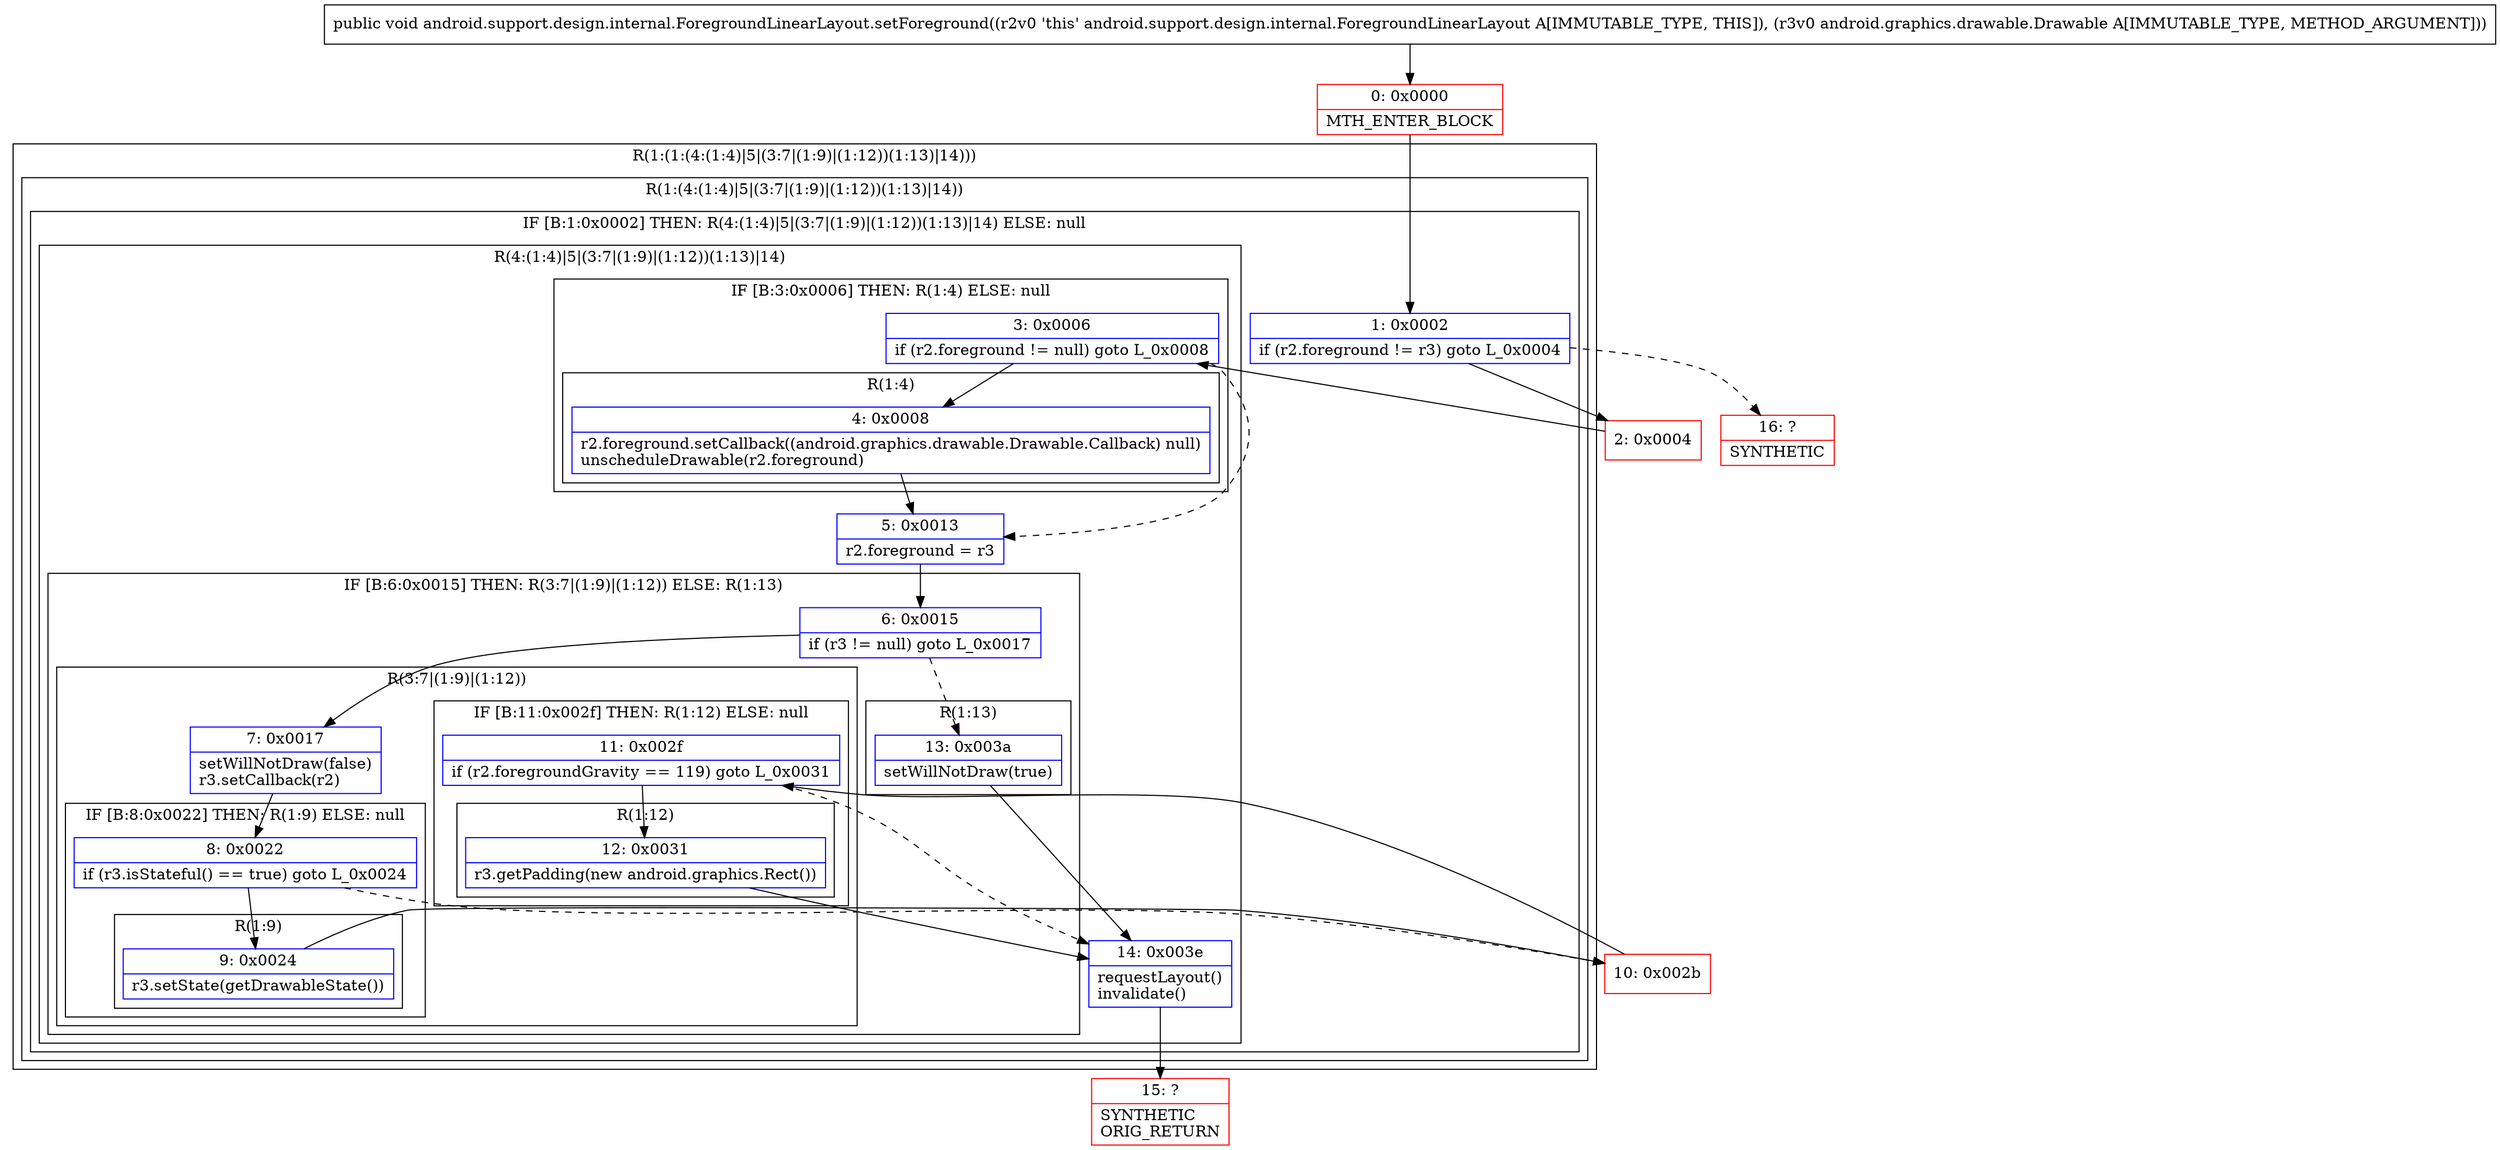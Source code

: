 digraph "CFG forandroid.support.design.internal.ForegroundLinearLayout.setForeground(Landroid\/graphics\/drawable\/Drawable;)V" {
subgraph cluster_Region_790587255 {
label = "R(1:(1:(4:(1:4)|5|(3:7|(1:9)|(1:12))(1:13)|14)))";
node [shape=record,color=blue];
subgraph cluster_Region_878800306 {
label = "R(1:(4:(1:4)|5|(3:7|(1:9)|(1:12))(1:13)|14))";
node [shape=record,color=blue];
subgraph cluster_IfRegion_1344985773 {
label = "IF [B:1:0x0002] THEN: R(4:(1:4)|5|(3:7|(1:9)|(1:12))(1:13)|14) ELSE: null";
node [shape=record,color=blue];
Node_1 [shape=record,label="{1\:\ 0x0002|if (r2.foreground != r3) goto L_0x0004\l}"];
subgraph cluster_Region_788307540 {
label = "R(4:(1:4)|5|(3:7|(1:9)|(1:12))(1:13)|14)";
node [shape=record,color=blue];
subgraph cluster_IfRegion_2056020003 {
label = "IF [B:3:0x0006] THEN: R(1:4) ELSE: null";
node [shape=record,color=blue];
Node_3 [shape=record,label="{3\:\ 0x0006|if (r2.foreground != null) goto L_0x0008\l}"];
subgraph cluster_Region_1170185789 {
label = "R(1:4)";
node [shape=record,color=blue];
Node_4 [shape=record,label="{4\:\ 0x0008|r2.foreground.setCallback((android.graphics.drawable.Drawable.Callback) null)\lunscheduleDrawable(r2.foreground)\l}"];
}
}
Node_5 [shape=record,label="{5\:\ 0x0013|r2.foreground = r3\l}"];
subgraph cluster_IfRegion_1128717205 {
label = "IF [B:6:0x0015] THEN: R(3:7|(1:9)|(1:12)) ELSE: R(1:13)";
node [shape=record,color=blue];
Node_6 [shape=record,label="{6\:\ 0x0015|if (r3 != null) goto L_0x0017\l}"];
subgraph cluster_Region_159572887 {
label = "R(3:7|(1:9)|(1:12))";
node [shape=record,color=blue];
Node_7 [shape=record,label="{7\:\ 0x0017|setWillNotDraw(false)\lr3.setCallback(r2)\l}"];
subgraph cluster_IfRegion_269879292 {
label = "IF [B:8:0x0022] THEN: R(1:9) ELSE: null";
node [shape=record,color=blue];
Node_8 [shape=record,label="{8\:\ 0x0022|if (r3.isStateful() == true) goto L_0x0024\l}"];
subgraph cluster_Region_702623157 {
label = "R(1:9)";
node [shape=record,color=blue];
Node_9 [shape=record,label="{9\:\ 0x0024|r3.setState(getDrawableState())\l}"];
}
}
subgraph cluster_IfRegion_1544470895 {
label = "IF [B:11:0x002f] THEN: R(1:12) ELSE: null";
node [shape=record,color=blue];
Node_11 [shape=record,label="{11\:\ 0x002f|if (r2.foregroundGravity == 119) goto L_0x0031\l}"];
subgraph cluster_Region_1108217634 {
label = "R(1:12)";
node [shape=record,color=blue];
Node_12 [shape=record,label="{12\:\ 0x0031|r3.getPadding(new android.graphics.Rect())\l}"];
}
}
}
subgraph cluster_Region_1644681592 {
label = "R(1:13)";
node [shape=record,color=blue];
Node_13 [shape=record,label="{13\:\ 0x003a|setWillNotDraw(true)\l}"];
}
}
Node_14 [shape=record,label="{14\:\ 0x003e|requestLayout()\linvalidate()\l}"];
}
}
}
}
Node_0 [shape=record,color=red,label="{0\:\ 0x0000|MTH_ENTER_BLOCK\l}"];
Node_2 [shape=record,color=red,label="{2\:\ 0x0004}"];
Node_10 [shape=record,color=red,label="{10\:\ 0x002b}"];
Node_15 [shape=record,color=red,label="{15\:\ ?|SYNTHETIC\lORIG_RETURN\l}"];
Node_16 [shape=record,color=red,label="{16\:\ ?|SYNTHETIC\l}"];
MethodNode[shape=record,label="{public void android.support.design.internal.ForegroundLinearLayout.setForeground((r2v0 'this' android.support.design.internal.ForegroundLinearLayout A[IMMUTABLE_TYPE, THIS]), (r3v0 android.graphics.drawable.Drawable A[IMMUTABLE_TYPE, METHOD_ARGUMENT])) }"];
MethodNode -> Node_0;
Node_1 -> Node_2;
Node_1 -> Node_16[style=dashed];
Node_3 -> Node_4;
Node_3 -> Node_5[style=dashed];
Node_4 -> Node_5;
Node_5 -> Node_6;
Node_6 -> Node_7;
Node_6 -> Node_13[style=dashed];
Node_7 -> Node_8;
Node_8 -> Node_9;
Node_8 -> Node_10[style=dashed];
Node_9 -> Node_10;
Node_11 -> Node_12;
Node_11 -> Node_14[style=dashed];
Node_12 -> Node_14;
Node_13 -> Node_14;
Node_14 -> Node_15;
Node_0 -> Node_1;
Node_2 -> Node_3;
Node_10 -> Node_11;
}

